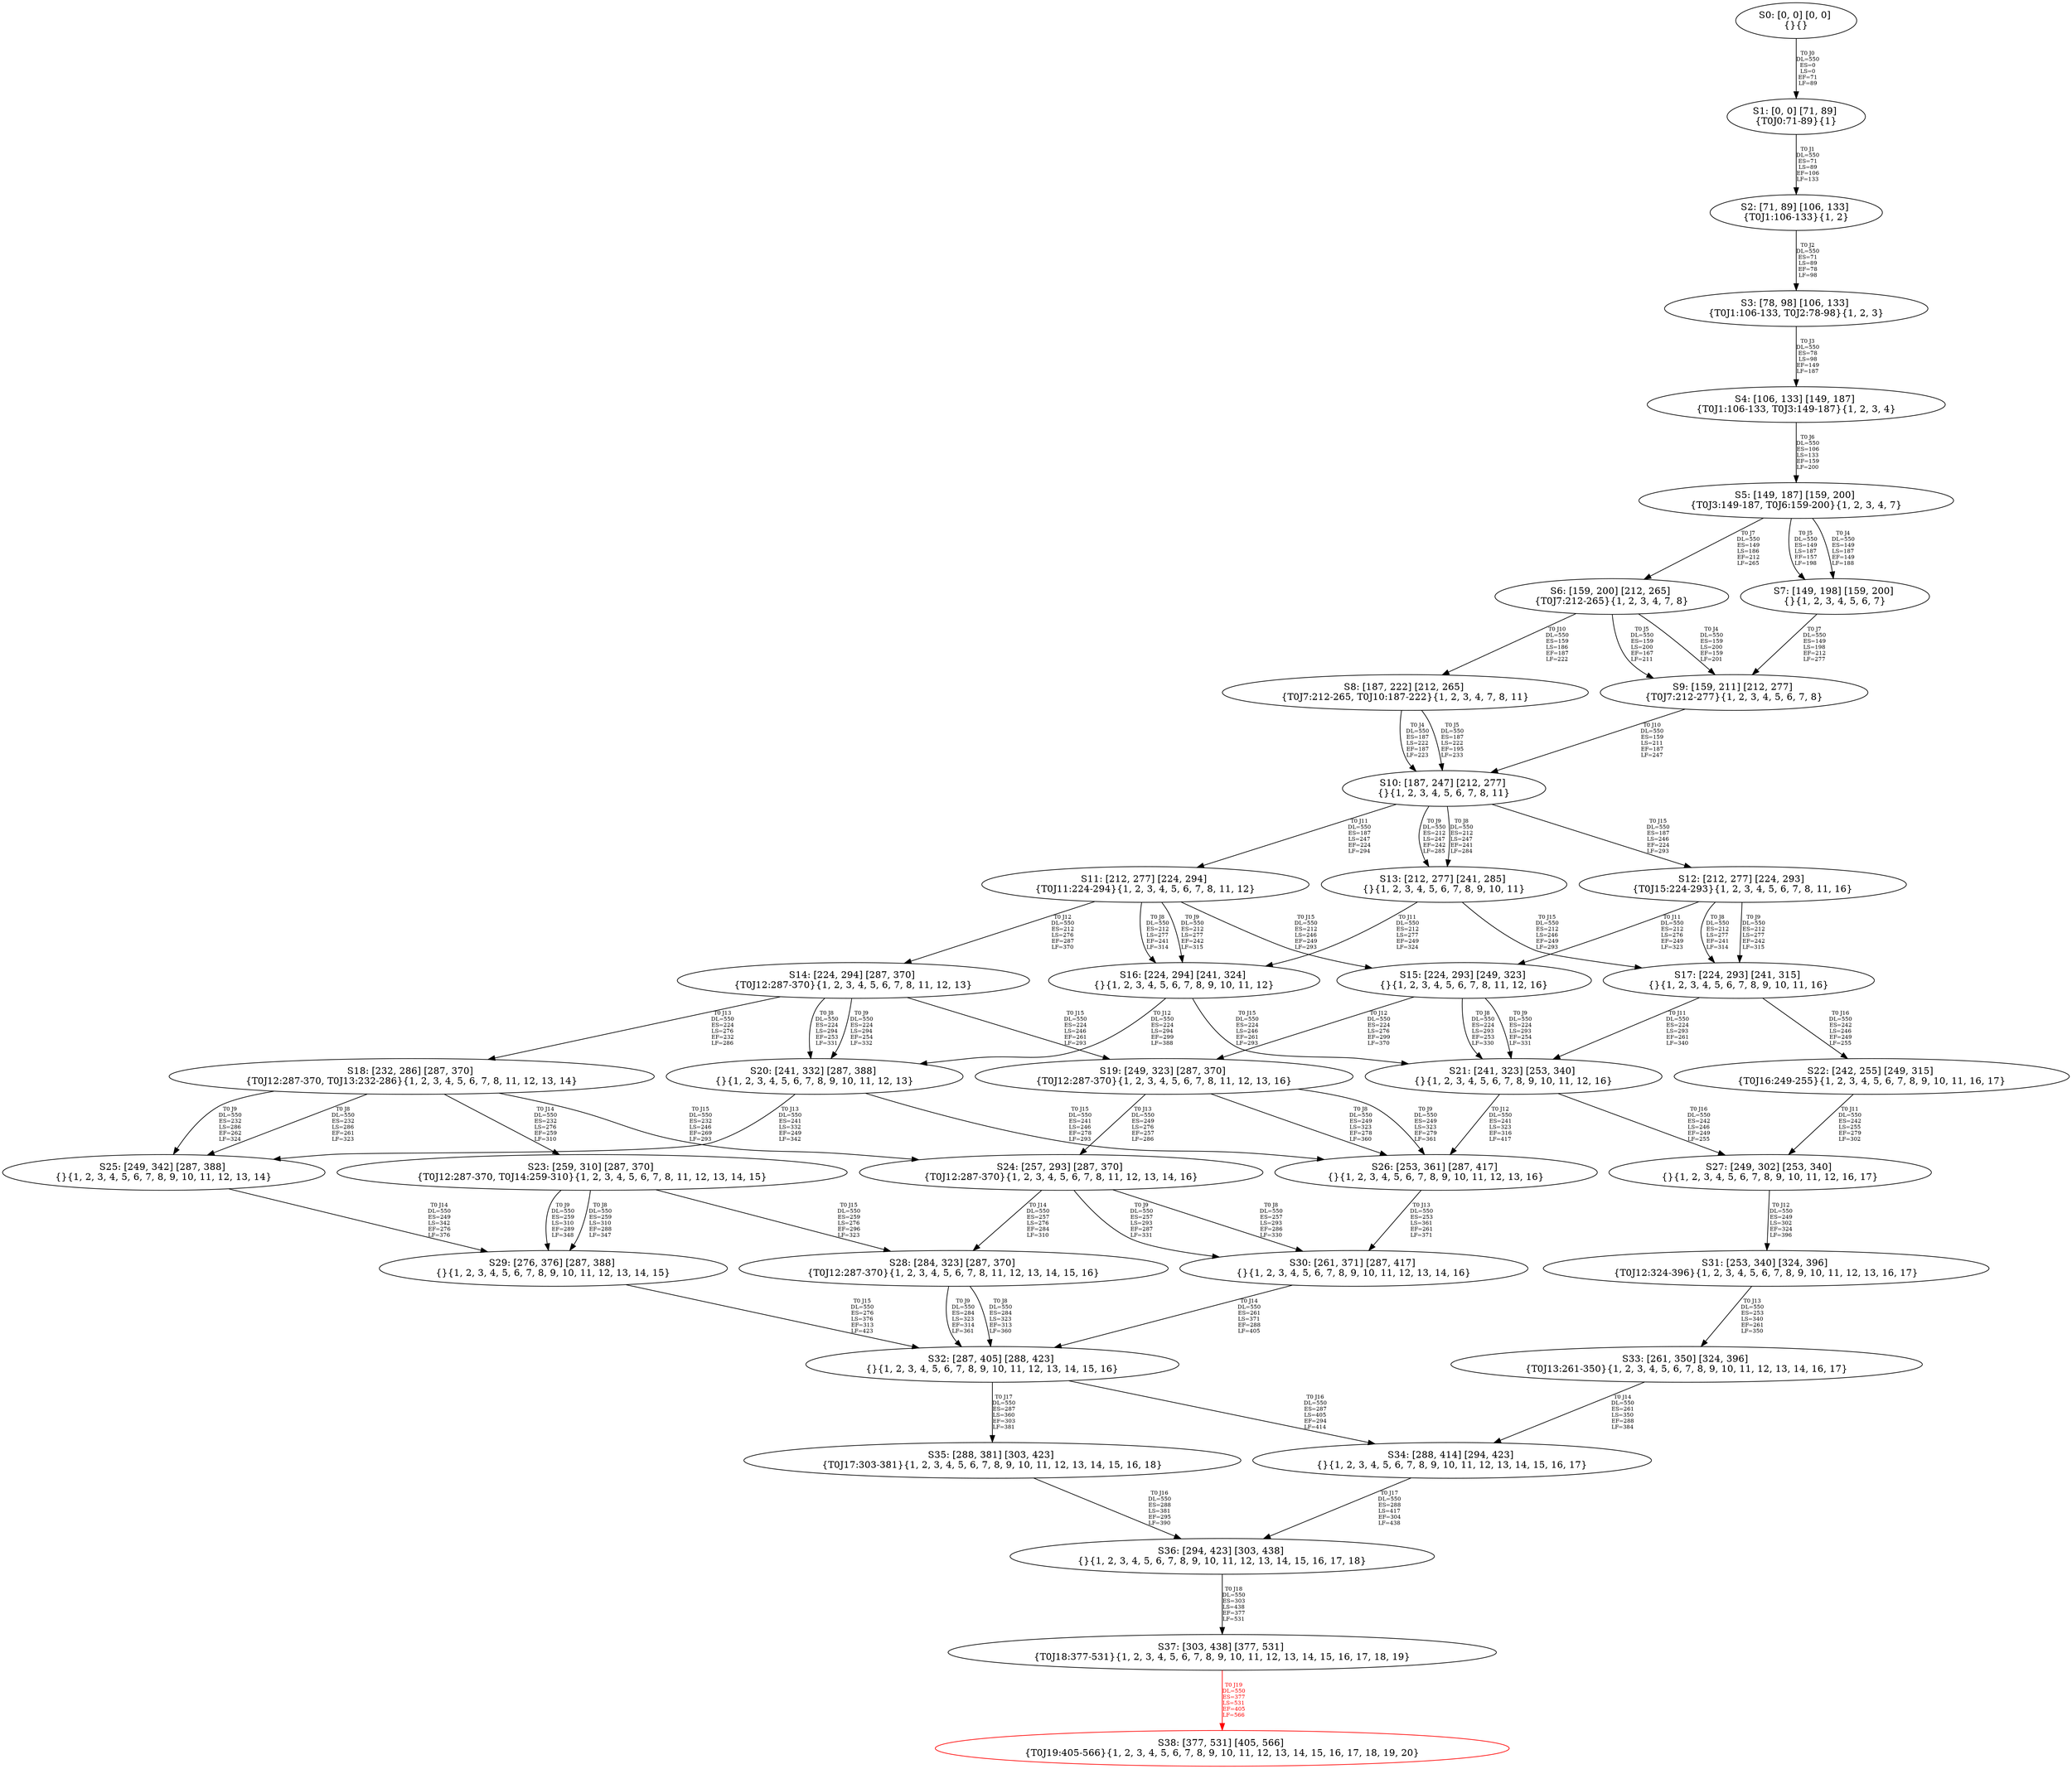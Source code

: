 digraph {
	S0[label="S0: [0, 0] [0, 0] \n{}{}"];
	S1[label="S1: [0, 0] [71, 89] \n{T0J0:71-89}{1}"];
	S2[label="S2: [71, 89] [106, 133] \n{T0J1:106-133}{1, 2}"];
	S3[label="S3: [78, 98] [106, 133] \n{T0J1:106-133, T0J2:78-98}{1, 2, 3}"];
	S4[label="S4: [106, 133] [149, 187] \n{T0J1:106-133, T0J3:149-187}{1, 2, 3, 4}"];
	S5[label="S5: [149, 187] [159, 200] \n{T0J3:149-187, T0J6:159-200}{1, 2, 3, 4, 7}"];
	S6[label="S6: [159, 200] [212, 265] \n{T0J7:212-265}{1, 2, 3, 4, 7, 8}"];
	S7[label="S7: [149, 198] [159, 200] \n{}{1, 2, 3, 4, 5, 6, 7}"];
	S8[label="S8: [187, 222] [212, 265] \n{T0J7:212-265, T0J10:187-222}{1, 2, 3, 4, 7, 8, 11}"];
	S9[label="S9: [159, 211] [212, 277] \n{T0J7:212-277}{1, 2, 3, 4, 5, 6, 7, 8}"];
	S10[label="S10: [187, 247] [212, 277] \n{}{1, 2, 3, 4, 5, 6, 7, 8, 11}"];
	S11[label="S11: [212, 277] [224, 294] \n{T0J11:224-294}{1, 2, 3, 4, 5, 6, 7, 8, 11, 12}"];
	S12[label="S12: [212, 277] [224, 293] \n{T0J15:224-293}{1, 2, 3, 4, 5, 6, 7, 8, 11, 16}"];
	S13[label="S13: [212, 277] [241, 285] \n{}{1, 2, 3, 4, 5, 6, 7, 8, 9, 10, 11}"];
	S14[label="S14: [224, 294] [287, 370] \n{T0J12:287-370}{1, 2, 3, 4, 5, 6, 7, 8, 11, 12, 13}"];
	S15[label="S15: [224, 293] [249, 323] \n{}{1, 2, 3, 4, 5, 6, 7, 8, 11, 12, 16}"];
	S16[label="S16: [224, 294] [241, 324] \n{}{1, 2, 3, 4, 5, 6, 7, 8, 9, 10, 11, 12}"];
	S17[label="S17: [224, 293] [241, 315] \n{}{1, 2, 3, 4, 5, 6, 7, 8, 9, 10, 11, 16}"];
	S18[label="S18: [232, 286] [287, 370] \n{T0J12:287-370, T0J13:232-286}{1, 2, 3, 4, 5, 6, 7, 8, 11, 12, 13, 14}"];
	S19[label="S19: [249, 323] [287, 370] \n{T0J12:287-370}{1, 2, 3, 4, 5, 6, 7, 8, 11, 12, 13, 16}"];
	S20[label="S20: [241, 332] [287, 388] \n{}{1, 2, 3, 4, 5, 6, 7, 8, 9, 10, 11, 12, 13}"];
	S21[label="S21: [241, 323] [253, 340] \n{}{1, 2, 3, 4, 5, 6, 7, 8, 9, 10, 11, 12, 16}"];
	S22[label="S22: [242, 255] [249, 315] \n{T0J16:249-255}{1, 2, 3, 4, 5, 6, 7, 8, 9, 10, 11, 16, 17}"];
	S23[label="S23: [259, 310] [287, 370] \n{T0J12:287-370, T0J14:259-310}{1, 2, 3, 4, 5, 6, 7, 8, 11, 12, 13, 14, 15}"];
	S24[label="S24: [257, 293] [287, 370] \n{T0J12:287-370}{1, 2, 3, 4, 5, 6, 7, 8, 11, 12, 13, 14, 16}"];
	S25[label="S25: [249, 342] [287, 388] \n{}{1, 2, 3, 4, 5, 6, 7, 8, 9, 10, 11, 12, 13, 14}"];
	S26[label="S26: [253, 361] [287, 417] \n{}{1, 2, 3, 4, 5, 6, 7, 8, 9, 10, 11, 12, 13, 16}"];
	S27[label="S27: [249, 302] [253, 340] \n{}{1, 2, 3, 4, 5, 6, 7, 8, 9, 10, 11, 12, 16, 17}"];
	S28[label="S28: [284, 323] [287, 370] \n{T0J12:287-370}{1, 2, 3, 4, 5, 6, 7, 8, 11, 12, 13, 14, 15, 16}"];
	S29[label="S29: [276, 376] [287, 388] \n{}{1, 2, 3, 4, 5, 6, 7, 8, 9, 10, 11, 12, 13, 14, 15}"];
	S30[label="S30: [261, 371] [287, 417] \n{}{1, 2, 3, 4, 5, 6, 7, 8, 9, 10, 11, 12, 13, 14, 16}"];
	S31[label="S31: [253, 340] [324, 396] \n{T0J12:324-396}{1, 2, 3, 4, 5, 6, 7, 8, 9, 10, 11, 12, 13, 16, 17}"];
	S32[label="S32: [287, 405] [288, 423] \n{}{1, 2, 3, 4, 5, 6, 7, 8, 9, 10, 11, 12, 13, 14, 15, 16}"];
	S33[label="S33: [261, 350] [324, 396] \n{T0J13:261-350}{1, 2, 3, 4, 5, 6, 7, 8, 9, 10, 11, 12, 13, 14, 16, 17}"];
	S34[label="S34: [288, 414] [294, 423] \n{}{1, 2, 3, 4, 5, 6, 7, 8, 9, 10, 11, 12, 13, 14, 15, 16, 17}"];
	S35[label="S35: [288, 381] [303, 423] \n{T0J17:303-381}{1, 2, 3, 4, 5, 6, 7, 8, 9, 10, 11, 12, 13, 14, 15, 16, 18}"];
	S36[label="S36: [294, 423] [303, 438] \n{}{1, 2, 3, 4, 5, 6, 7, 8, 9, 10, 11, 12, 13, 14, 15, 16, 17, 18}"];
	S37[label="S37: [303, 438] [377, 531] \n{T0J18:377-531}{1, 2, 3, 4, 5, 6, 7, 8, 9, 10, 11, 12, 13, 14, 15, 16, 17, 18, 19}"];
	S38[label="S38: [377, 531] [405, 566] \n{T0J19:405-566}{1, 2, 3, 4, 5, 6, 7, 8, 9, 10, 11, 12, 13, 14, 15, 16, 17, 18, 19, 20}"];
	S0 -> S1[label="T0 J0\nDL=550\nES=0\nLS=0\nEF=71\nLF=89",fontsize=8];
	S1 -> S2[label="T0 J1\nDL=550\nES=71\nLS=89\nEF=106\nLF=133",fontsize=8];
	S2 -> S3[label="T0 J2\nDL=550\nES=71\nLS=89\nEF=78\nLF=98",fontsize=8];
	S3 -> S4[label="T0 J3\nDL=550\nES=78\nLS=98\nEF=149\nLF=187",fontsize=8];
	S4 -> S5[label="T0 J6\nDL=550\nES=106\nLS=133\nEF=159\nLF=200",fontsize=8];
	S5 -> S7[label="T0 J4\nDL=550\nES=149\nLS=187\nEF=149\nLF=188",fontsize=8];
	S5 -> S7[label="T0 J5\nDL=550\nES=149\nLS=187\nEF=157\nLF=198",fontsize=8];
	S5 -> S6[label="T0 J7\nDL=550\nES=149\nLS=186\nEF=212\nLF=265",fontsize=8];
	S6 -> S9[label="T0 J4\nDL=550\nES=159\nLS=200\nEF=159\nLF=201",fontsize=8];
	S6 -> S9[label="T0 J5\nDL=550\nES=159\nLS=200\nEF=167\nLF=211",fontsize=8];
	S6 -> S8[label="T0 J10\nDL=550\nES=159\nLS=186\nEF=187\nLF=222",fontsize=8];
	S7 -> S9[label="T0 J7\nDL=550\nES=149\nLS=198\nEF=212\nLF=277",fontsize=8];
	S8 -> S10[label="T0 J4\nDL=550\nES=187\nLS=222\nEF=187\nLF=223",fontsize=8];
	S8 -> S10[label="T0 J5\nDL=550\nES=187\nLS=222\nEF=195\nLF=233",fontsize=8];
	S9 -> S10[label="T0 J10\nDL=550\nES=159\nLS=211\nEF=187\nLF=247",fontsize=8];
	S10 -> S13[label="T0 J8\nDL=550\nES=212\nLS=247\nEF=241\nLF=284",fontsize=8];
	S10 -> S13[label="T0 J9\nDL=550\nES=212\nLS=247\nEF=242\nLF=285",fontsize=8];
	S10 -> S11[label="T0 J11\nDL=550\nES=187\nLS=247\nEF=224\nLF=294",fontsize=8];
	S10 -> S12[label="T0 J15\nDL=550\nES=187\nLS=246\nEF=224\nLF=293",fontsize=8];
	S11 -> S16[label="T0 J8\nDL=550\nES=212\nLS=277\nEF=241\nLF=314",fontsize=8];
	S11 -> S16[label="T0 J9\nDL=550\nES=212\nLS=277\nEF=242\nLF=315",fontsize=8];
	S11 -> S14[label="T0 J12\nDL=550\nES=212\nLS=276\nEF=287\nLF=370",fontsize=8];
	S11 -> S15[label="T0 J15\nDL=550\nES=212\nLS=246\nEF=249\nLF=293",fontsize=8];
	S12 -> S17[label="T0 J8\nDL=550\nES=212\nLS=277\nEF=241\nLF=314",fontsize=8];
	S12 -> S17[label="T0 J9\nDL=550\nES=212\nLS=277\nEF=242\nLF=315",fontsize=8];
	S12 -> S15[label="T0 J11\nDL=550\nES=212\nLS=276\nEF=249\nLF=323",fontsize=8];
	S13 -> S16[label="T0 J11\nDL=550\nES=212\nLS=277\nEF=249\nLF=324",fontsize=8];
	S13 -> S17[label="T0 J15\nDL=550\nES=212\nLS=246\nEF=249\nLF=293",fontsize=8];
	S14 -> S20[label="T0 J8\nDL=550\nES=224\nLS=294\nEF=253\nLF=331",fontsize=8];
	S14 -> S20[label="T0 J9\nDL=550\nES=224\nLS=294\nEF=254\nLF=332",fontsize=8];
	S14 -> S18[label="T0 J13\nDL=550\nES=224\nLS=276\nEF=232\nLF=286",fontsize=8];
	S14 -> S19[label="T0 J15\nDL=550\nES=224\nLS=246\nEF=261\nLF=293",fontsize=8];
	S15 -> S21[label="T0 J8\nDL=550\nES=224\nLS=293\nEF=253\nLF=330",fontsize=8];
	S15 -> S21[label="T0 J9\nDL=550\nES=224\nLS=293\nEF=254\nLF=331",fontsize=8];
	S15 -> S19[label="T0 J12\nDL=550\nES=224\nLS=276\nEF=299\nLF=370",fontsize=8];
	S16 -> S20[label="T0 J12\nDL=550\nES=224\nLS=294\nEF=299\nLF=388",fontsize=8];
	S16 -> S21[label="T0 J15\nDL=550\nES=224\nLS=246\nEF=261\nLF=293",fontsize=8];
	S17 -> S21[label="T0 J11\nDL=550\nES=224\nLS=293\nEF=261\nLF=340",fontsize=8];
	S17 -> S22[label="T0 J16\nDL=550\nES=242\nLS=246\nEF=249\nLF=255",fontsize=8];
	S18 -> S25[label="T0 J8\nDL=550\nES=232\nLS=286\nEF=261\nLF=323",fontsize=8];
	S18 -> S25[label="T0 J9\nDL=550\nES=232\nLS=286\nEF=262\nLF=324",fontsize=8];
	S18 -> S23[label="T0 J14\nDL=550\nES=232\nLS=276\nEF=259\nLF=310",fontsize=8];
	S18 -> S24[label="T0 J15\nDL=550\nES=232\nLS=246\nEF=269\nLF=293",fontsize=8];
	S19 -> S26[label="T0 J8\nDL=550\nES=249\nLS=323\nEF=278\nLF=360",fontsize=8];
	S19 -> S26[label="T0 J9\nDL=550\nES=249\nLS=323\nEF=279\nLF=361",fontsize=8];
	S19 -> S24[label="T0 J13\nDL=550\nES=249\nLS=276\nEF=257\nLF=286",fontsize=8];
	S20 -> S25[label="T0 J13\nDL=550\nES=241\nLS=332\nEF=249\nLF=342",fontsize=8];
	S20 -> S26[label="T0 J15\nDL=550\nES=241\nLS=246\nEF=278\nLF=293",fontsize=8];
	S21 -> S26[label="T0 J12\nDL=550\nES=241\nLS=323\nEF=316\nLF=417",fontsize=8];
	S21 -> S27[label="T0 J16\nDL=550\nES=242\nLS=246\nEF=249\nLF=255",fontsize=8];
	S22 -> S27[label="T0 J11\nDL=550\nES=242\nLS=255\nEF=279\nLF=302",fontsize=8];
	S23 -> S29[label="T0 J8\nDL=550\nES=259\nLS=310\nEF=288\nLF=347",fontsize=8];
	S23 -> S29[label="T0 J9\nDL=550\nES=259\nLS=310\nEF=289\nLF=348",fontsize=8];
	S23 -> S28[label="T0 J15\nDL=550\nES=259\nLS=276\nEF=296\nLF=323",fontsize=8];
	S24 -> S30[label="T0 J8\nDL=550\nES=257\nLS=293\nEF=286\nLF=330",fontsize=8];
	S24 -> S30[label="T0 J9\nDL=550\nES=257\nLS=293\nEF=287\nLF=331",fontsize=8];
	S24 -> S28[label="T0 J14\nDL=550\nES=257\nLS=276\nEF=284\nLF=310",fontsize=8];
	S25 -> S29[label="T0 J14\nDL=550\nES=249\nLS=342\nEF=276\nLF=376",fontsize=8];
	S26 -> S30[label="T0 J13\nDL=550\nES=253\nLS=361\nEF=261\nLF=371",fontsize=8];
	S27 -> S31[label="T0 J12\nDL=550\nES=249\nLS=302\nEF=324\nLF=396",fontsize=8];
	S28 -> S32[label="T0 J8\nDL=550\nES=284\nLS=323\nEF=313\nLF=360",fontsize=8];
	S28 -> S32[label="T0 J9\nDL=550\nES=284\nLS=323\nEF=314\nLF=361",fontsize=8];
	S29 -> S32[label="T0 J15\nDL=550\nES=276\nLS=376\nEF=313\nLF=423",fontsize=8];
	S30 -> S32[label="T0 J14\nDL=550\nES=261\nLS=371\nEF=288\nLF=405",fontsize=8];
	S31 -> S33[label="T0 J13\nDL=550\nES=253\nLS=340\nEF=261\nLF=350",fontsize=8];
	S32 -> S34[label="T0 J16\nDL=550\nES=287\nLS=405\nEF=294\nLF=414",fontsize=8];
	S32 -> S35[label="T0 J17\nDL=550\nES=287\nLS=360\nEF=303\nLF=381",fontsize=8];
	S33 -> S34[label="T0 J14\nDL=550\nES=261\nLS=350\nEF=288\nLF=384",fontsize=8];
	S34 -> S36[label="T0 J17\nDL=550\nES=288\nLS=417\nEF=304\nLF=438",fontsize=8];
	S35 -> S36[label="T0 J16\nDL=550\nES=288\nLS=381\nEF=295\nLF=390",fontsize=8];
	S36 -> S37[label="T0 J18\nDL=550\nES=303\nLS=438\nEF=377\nLF=531",fontsize=8];
	S37 -> S38[label="T0 J19\nDL=550\nES=377\nLS=531\nEF=405\nLF=566",color=Red,fontcolor=Red,fontsize=8];
S38[color=Red];
}
